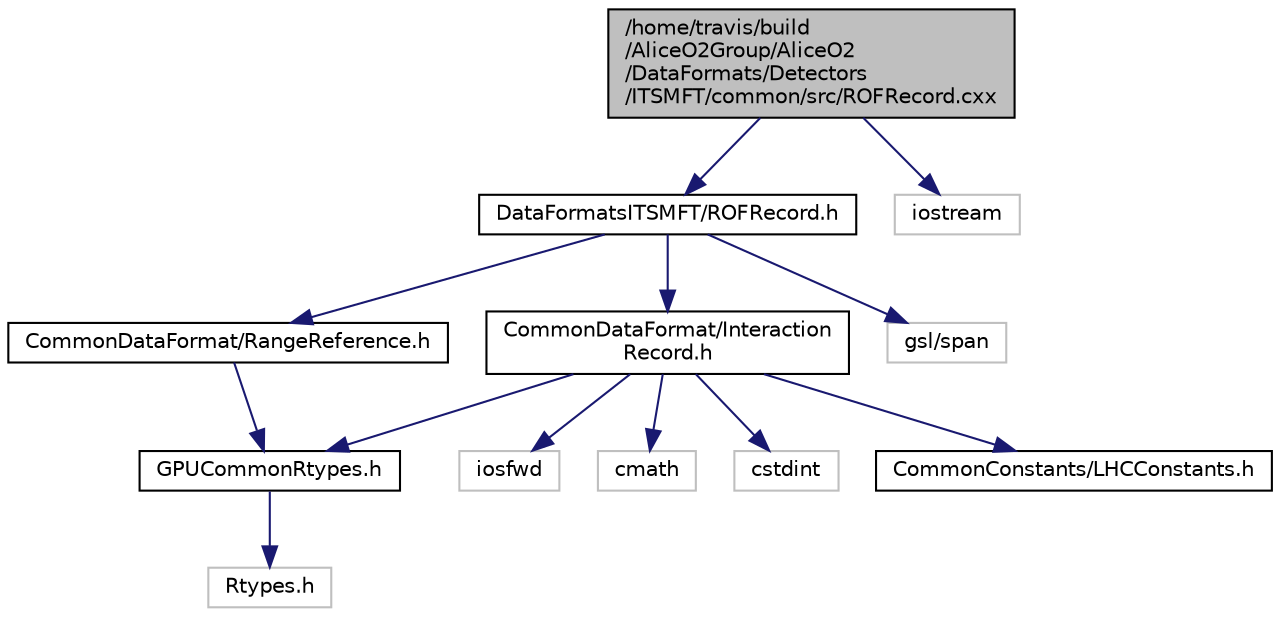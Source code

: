 digraph "/home/travis/build/AliceO2Group/AliceO2/DataFormats/Detectors/ITSMFT/common/src/ROFRecord.cxx"
{
 // INTERACTIVE_SVG=YES
  bgcolor="transparent";
  edge [fontname="Helvetica",fontsize="10",labelfontname="Helvetica",labelfontsize="10"];
  node [fontname="Helvetica",fontsize="10",shape=record];
  Node0 [label="/home/travis/build\l/AliceO2Group/AliceO2\l/DataFormats/Detectors\l/ITSMFT/common/src/ROFRecord.cxx",height=0.2,width=0.4,color="black", fillcolor="grey75", style="filled", fontcolor="black"];
  Node0 -> Node1 [color="midnightblue",fontsize="10",style="solid",fontname="Helvetica"];
  Node1 [label="DataFormatsITSMFT/ROFRecord.h",height=0.2,width=0.4,color="black",URL="$d0/dc6/ITSMFT_2common_2include_2DataFormatsITSMFT_2ROFRecord_8h.html"];
  Node1 -> Node2 [color="midnightblue",fontsize="10",style="solid",fontname="Helvetica"];
  Node2 [label="CommonDataFormat/RangeReference.h",height=0.2,width=0.4,color="black",URL="$de/d64/RangeReference_8h.html",tooltip="Class to refer to the 1st entry and N elements of some group in the continuous container. "];
  Node2 -> Node3 [color="midnightblue",fontsize="10",style="solid",fontname="Helvetica"];
  Node3 [label="GPUCommonRtypes.h",height=0.2,width=0.4,color="black",URL="$d2/d45/GPUCommonRtypes_8h.html"];
  Node3 -> Node4 [color="midnightblue",fontsize="10",style="solid",fontname="Helvetica"];
  Node4 [label="Rtypes.h",height=0.2,width=0.4,color="grey75"];
  Node1 -> Node5 [color="midnightblue",fontsize="10",style="solid",fontname="Helvetica"];
  Node5 [label="CommonDataFormat/Interaction\lRecord.h",height=0.2,width=0.4,color="black",URL="$d9/d80/InteractionRecord_8h.html"];
  Node5 -> Node3 [color="midnightblue",fontsize="10",style="solid",fontname="Helvetica"];
  Node5 -> Node6 [color="midnightblue",fontsize="10",style="solid",fontname="Helvetica"];
  Node6 [label="iosfwd",height=0.2,width=0.4,color="grey75"];
  Node5 -> Node7 [color="midnightblue",fontsize="10",style="solid",fontname="Helvetica"];
  Node7 [label="cmath",height=0.2,width=0.4,color="grey75"];
  Node5 -> Node8 [color="midnightblue",fontsize="10",style="solid",fontname="Helvetica"];
  Node8 [label="cstdint",height=0.2,width=0.4,color="grey75"];
  Node5 -> Node9 [color="midnightblue",fontsize="10",style="solid",fontname="Helvetica"];
  Node9 [label="CommonConstants/LHCConstants.h",height=0.2,width=0.4,color="black",URL="$d4/dc6/LHCConstants_8h.html",tooltip="Header to collect LHC related constants. "];
  Node1 -> Node10 [color="midnightblue",fontsize="10",style="solid",fontname="Helvetica"];
  Node10 [label="gsl/span",height=0.2,width=0.4,color="grey75"];
  Node0 -> Node11 [color="midnightblue",fontsize="10",style="solid",fontname="Helvetica"];
  Node11 [label="iostream",height=0.2,width=0.4,color="grey75"];
}
